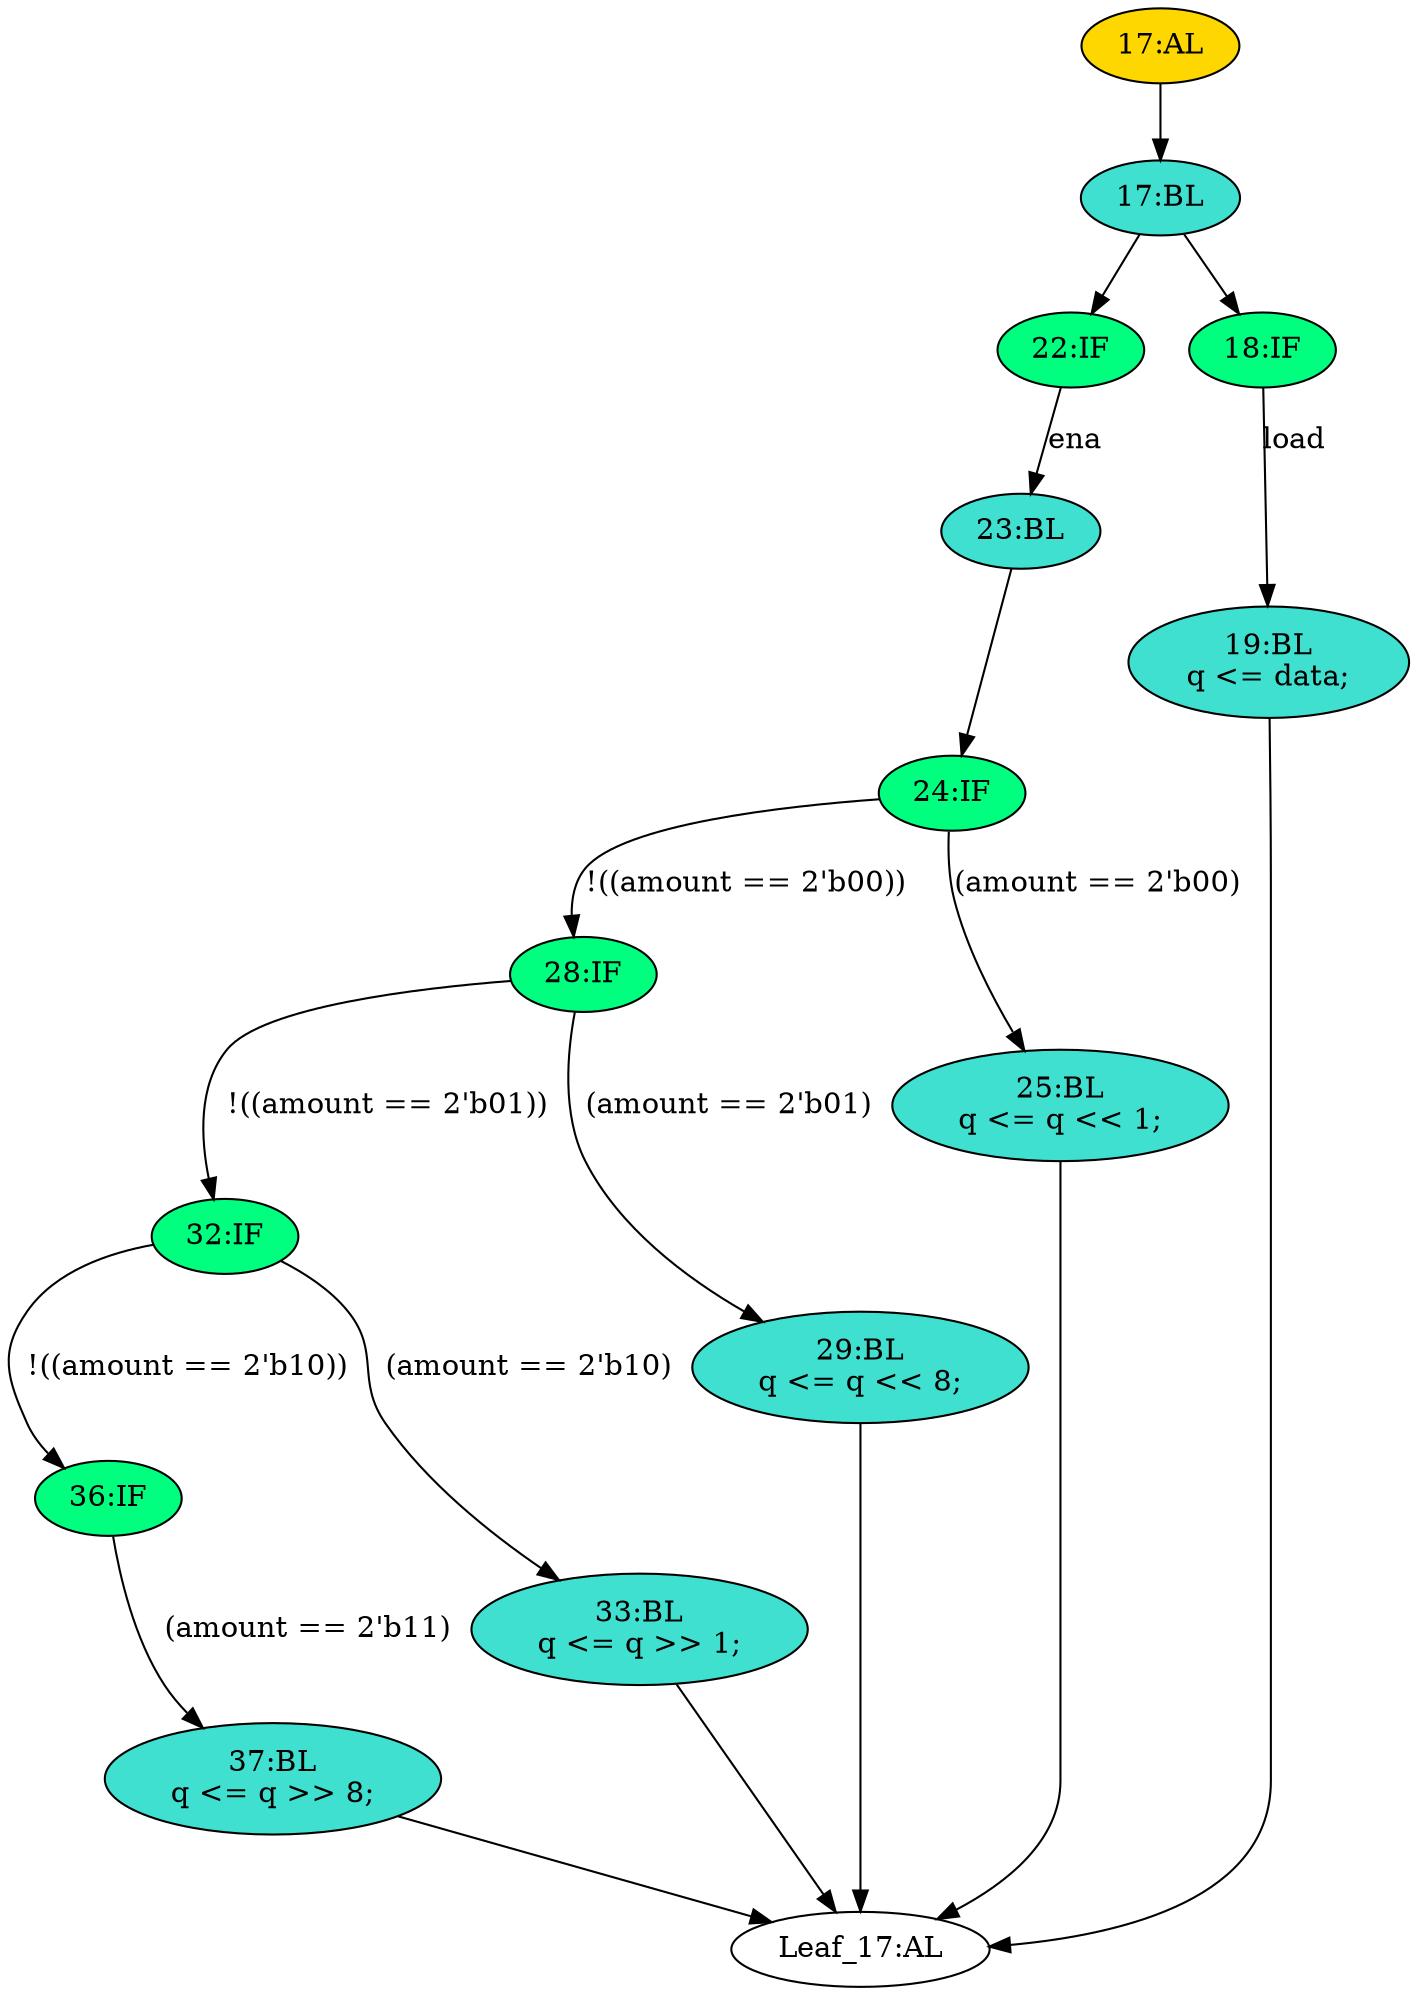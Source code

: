 strict digraph "" {
	node [label="\N"];
	"17:AL"	[ast="<pyverilog.vparser.ast.Always object at 0x7f85ac5e3a90>",
		clk_sens=True,
		fillcolor=gold,
		label="17:AL",
		sens="['clk']",
		statements="[]",
		style=filled,
		typ=Always,
		use_var="['load', 'q', 'amount', 'data', 'ena']"];
	"17:BL"	[ast="<pyverilog.vparser.ast.Block object at 0x7f85ac5e3c50>",
		fillcolor=turquoise,
		label="17:BL",
		statements="[]",
		style=filled,
		typ=Block];
	"17:AL" -> "17:BL"	[cond="[]",
		lineno=None];
	"22:IF"	[ast="<pyverilog.vparser.ast.IfStatement object at 0x7f85ac5e3f50>",
		fillcolor=springgreen,
		label="22:IF",
		statements="[]",
		style=filled,
		typ=IfStatement];
	"23:BL"	[ast="<pyverilog.vparser.ast.Block object at 0x7f85ac5e3f90>",
		fillcolor=turquoise,
		label="23:BL",
		statements="[]",
		style=filled,
		typ=Block];
	"22:IF" -> "23:BL"	[cond="['ena']",
		label=ena,
		lineno=22];
	"18:IF"	[ast="<pyverilog.vparser.ast.IfStatement object at 0x7f85ac5e3c90>",
		fillcolor=springgreen,
		label="18:IF",
		statements="[]",
		style=filled,
		typ=IfStatement];
	"19:BL"	[ast="<pyverilog.vparser.ast.Block object at 0x7f85ac5e3d50>",
		fillcolor=turquoise,
		label="19:BL
q <= data;",
		statements="[<pyverilog.vparser.ast.NonblockingSubstitution object at 0x7f85ac5e3d90>]",
		style=filled,
		typ=Block];
	"18:IF" -> "19:BL"	[cond="['load']",
		label=load,
		lineno=18];
	"36:IF"	[ast="<pyverilog.vparser.ast.IfStatement object at 0x7f85ac0dc0d0>",
		fillcolor=springgreen,
		label="36:IF",
		statements="[]",
		style=filled,
		typ=IfStatement];
	"37:BL"	[ast="<pyverilog.vparser.ast.Block object at 0x7f85ac0dc110>",
		fillcolor=turquoise,
		label="37:BL
q <= q >> 8;",
		statements="[<pyverilog.vparser.ast.NonblockingSubstitution object at 0x7f85ac0dc150>]",
		style=filled,
		typ=Block];
	"36:IF" -> "37:BL"	[cond="['amount']",
		label="(amount == 2'b11)",
		lineno=36];
	"28:IF"	[ast="<pyverilog.vparser.ast.IfStatement object at 0x7f85ac0dc050>",
		fillcolor=springgreen,
		label="28:IF",
		statements="[]",
		style=filled,
		typ=IfStatement];
	"32:IF"	[ast="<pyverilog.vparser.ast.IfStatement object at 0x7f85ac0dc090>",
		fillcolor=springgreen,
		label="32:IF",
		statements="[]",
		style=filled,
		typ=IfStatement];
	"28:IF" -> "32:IF"	[cond="['amount']",
		label="!((amount == 2'b01))",
		lineno=28];
	"29:BL"	[ast="<pyverilog.vparser.ast.Block object at 0x7f85ac0dc710>",
		fillcolor=turquoise,
		label="29:BL
q <= q << 8;",
		statements="[<pyverilog.vparser.ast.NonblockingSubstitution object at 0x7f85ac0dc750>]",
		style=filled,
		typ=Block];
	"28:IF" -> "29:BL"	[cond="['amount']",
		label="(amount == 2'b01)",
		lineno=28];
	"17:BL" -> "22:IF"	[cond="[]",
		lineno=None];
	"17:BL" -> "18:IF"	[cond="[]",
		lineno=None];
	"32:IF" -> "36:IF"	[cond="['amount']",
		label="!((amount == 2'b10))",
		lineno=32];
	"33:BL"	[ast="<pyverilog.vparser.ast.Block object at 0x7f85ac0dc410>",
		fillcolor=turquoise,
		label="33:BL
q <= q >> 1;",
		statements="[<pyverilog.vparser.ast.NonblockingSubstitution object at 0x7f85ac0dc450>]",
		style=filled,
		typ=Block];
	"32:IF" -> "33:BL"	[cond="['amount']",
		label="(amount == 2'b10)",
		lineno=32];
	"Leaf_17:AL"	[def_var="['q']",
		label="Leaf_17:AL"];
	"33:BL" -> "Leaf_17:AL"	[cond="[]",
		lineno=None];
	"24:IF"	[ast="<pyverilog.vparser.ast.IfStatement object at 0x7f85ac5e3fd0>",
		fillcolor=springgreen,
		label="24:IF",
		statements="[]",
		style=filled,
		typ=IfStatement];
	"24:IF" -> "28:IF"	[cond="['amount']",
		label="!((amount == 2'b00))",
		lineno=24];
	"25:BL"	[ast="<pyverilog.vparser.ast.Block object at 0x7f85ac0dca10>",
		fillcolor=turquoise,
		label="25:BL
q <= q << 1;",
		statements="[<pyverilog.vparser.ast.NonblockingSubstitution object at 0x7f85ac0dca50>]",
		style=filled,
		typ=Block];
	"24:IF" -> "25:BL"	[cond="['amount']",
		label="(amount == 2'b00)",
		lineno=24];
	"23:BL" -> "24:IF"	[cond="[]",
		lineno=None];
	"25:BL" -> "Leaf_17:AL"	[cond="[]",
		lineno=None];
	"29:BL" -> "Leaf_17:AL"	[cond="[]",
		lineno=None];
	"19:BL" -> "Leaf_17:AL"	[cond="[]",
		lineno=None];
	"37:BL" -> "Leaf_17:AL"	[cond="[]",
		lineno=None];
}
